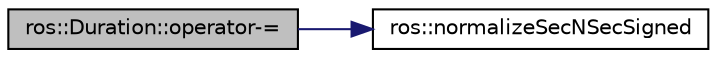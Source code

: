 digraph "ros::Duration::operator-="
{
  edge [fontname="Helvetica",fontsize="10",labelfontname="Helvetica",labelfontsize="10"];
  node [fontname="Helvetica",fontsize="10",shape=record];
  rankdir="LR";
  Node1 [label="ros::Duration::operator-=",height=0.2,width=0.4,color="black", fillcolor="grey75", style="filled" fontcolor="black"];
  Node1 -> Node2 [color="midnightblue",fontsize="10",style="solid",fontname="Helvetica"];
  Node2 [label="ros::normalizeSecNSecSigned",height=0.2,width=0.4,color="black", fillcolor="white", style="filled",URL="$namespaceros.html#ae57670c4bae68620f230fc6a909369e5"];
}
